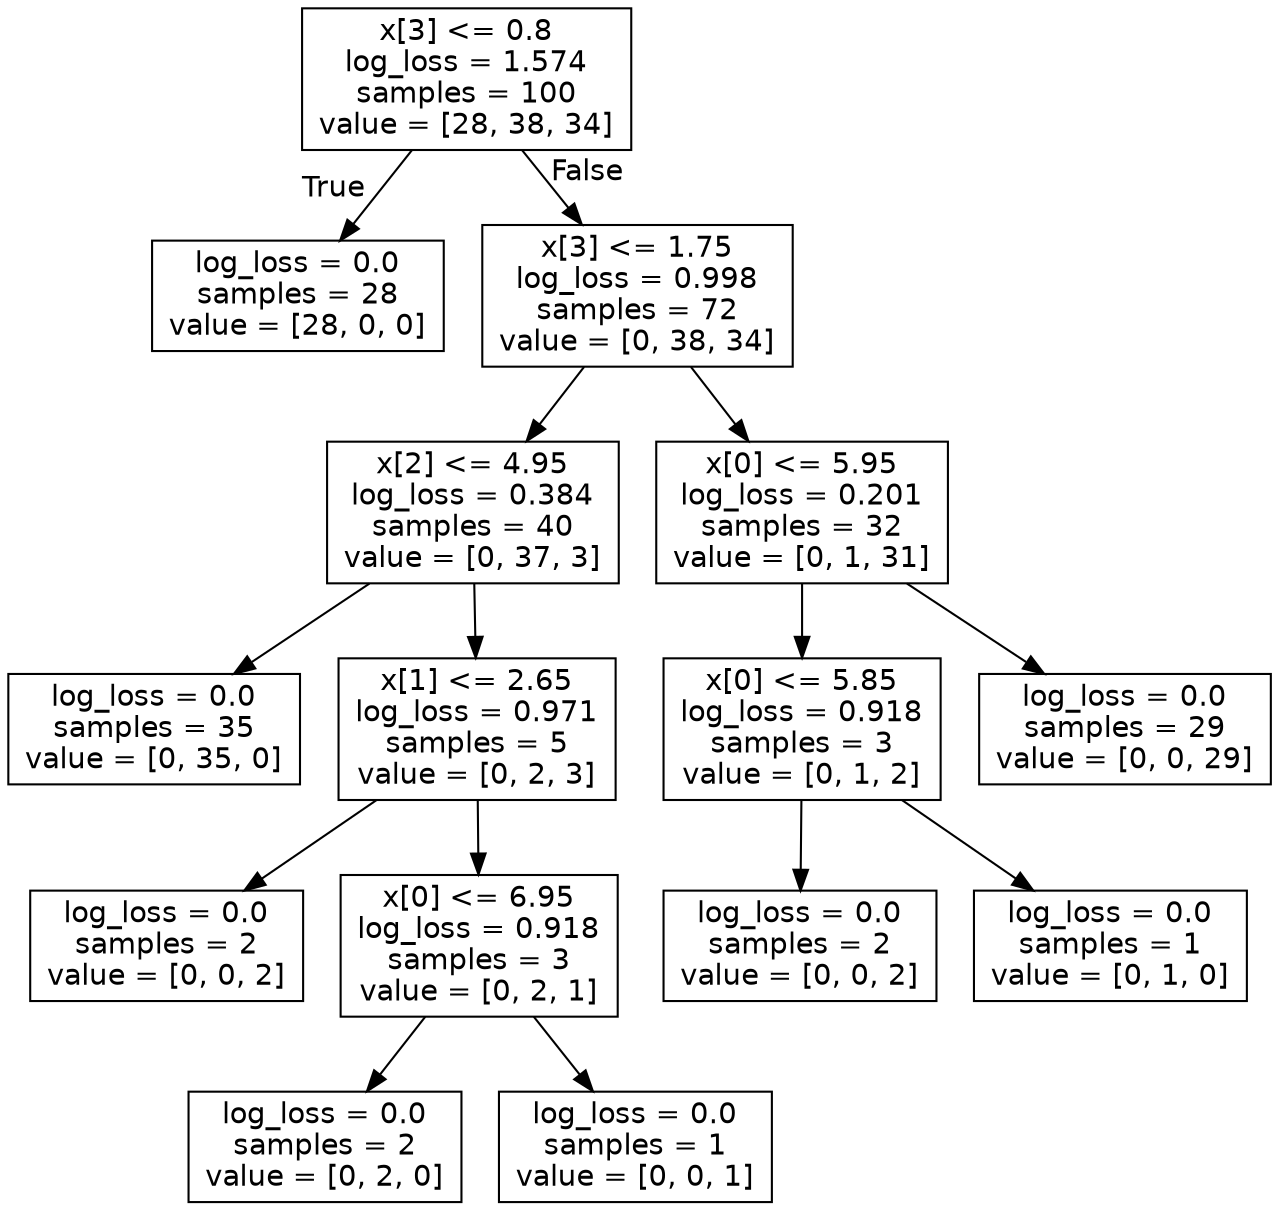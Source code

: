 digraph Tree {
node [shape=box, fontname="helvetica"] ;
edge [fontname="helvetica"] ;
0 [label="x[3] <= 0.8\nlog_loss = 1.574\nsamples = 100\nvalue = [28, 38, 34]"] ;
1 [label="log_loss = 0.0\nsamples = 28\nvalue = [28, 0, 0]"] ;
0 -> 1 [labeldistance=2.5, labelangle=45, headlabel="True"] ;
2 [label="x[3] <= 1.75\nlog_loss = 0.998\nsamples = 72\nvalue = [0, 38, 34]"] ;
0 -> 2 [labeldistance=2.5, labelangle=-45, headlabel="False"] ;
3 [label="x[2] <= 4.95\nlog_loss = 0.384\nsamples = 40\nvalue = [0, 37, 3]"] ;
2 -> 3 ;
4 [label="log_loss = 0.0\nsamples = 35\nvalue = [0, 35, 0]"] ;
3 -> 4 ;
5 [label="x[1] <= 2.65\nlog_loss = 0.971\nsamples = 5\nvalue = [0, 2, 3]"] ;
3 -> 5 ;
6 [label="log_loss = 0.0\nsamples = 2\nvalue = [0, 0, 2]"] ;
5 -> 6 ;
7 [label="x[0] <= 6.95\nlog_loss = 0.918\nsamples = 3\nvalue = [0, 2, 1]"] ;
5 -> 7 ;
8 [label="log_loss = 0.0\nsamples = 2\nvalue = [0, 2, 0]"] ;
7 -> 8 ;
9 [label="log_loss = 0.0\nsamples = 1\nvalue = [0, 0, 1]"] ;
7 -> 9 ;
10 [label="x[0] <= 5.95\nlog_loss = 0.201\nsamples = 32\nvalue = [0, 1, 31]"] ;
2 -> 10 ;
11 [label="x[0] <= 5.85\nlog_loss = 0.918\nsamples = 3\nvalue = [0, 1, 2]"] ;
10 -> 11 ;
12 [label="log_loss = 0.0\nsamples = 2\nvalue = [0, 0, 2]"] ;
11 -> 12 ;
13 [label="log_loss = 0.0\nsamples = 1\nvalue = [0, 1, 0]"] ;
11 -> 13 ;
14 [label="log_loss = 0.0\nsamples = 29\nvalue = [0, 0, 29]"] ;
10 -> 14 ;
}